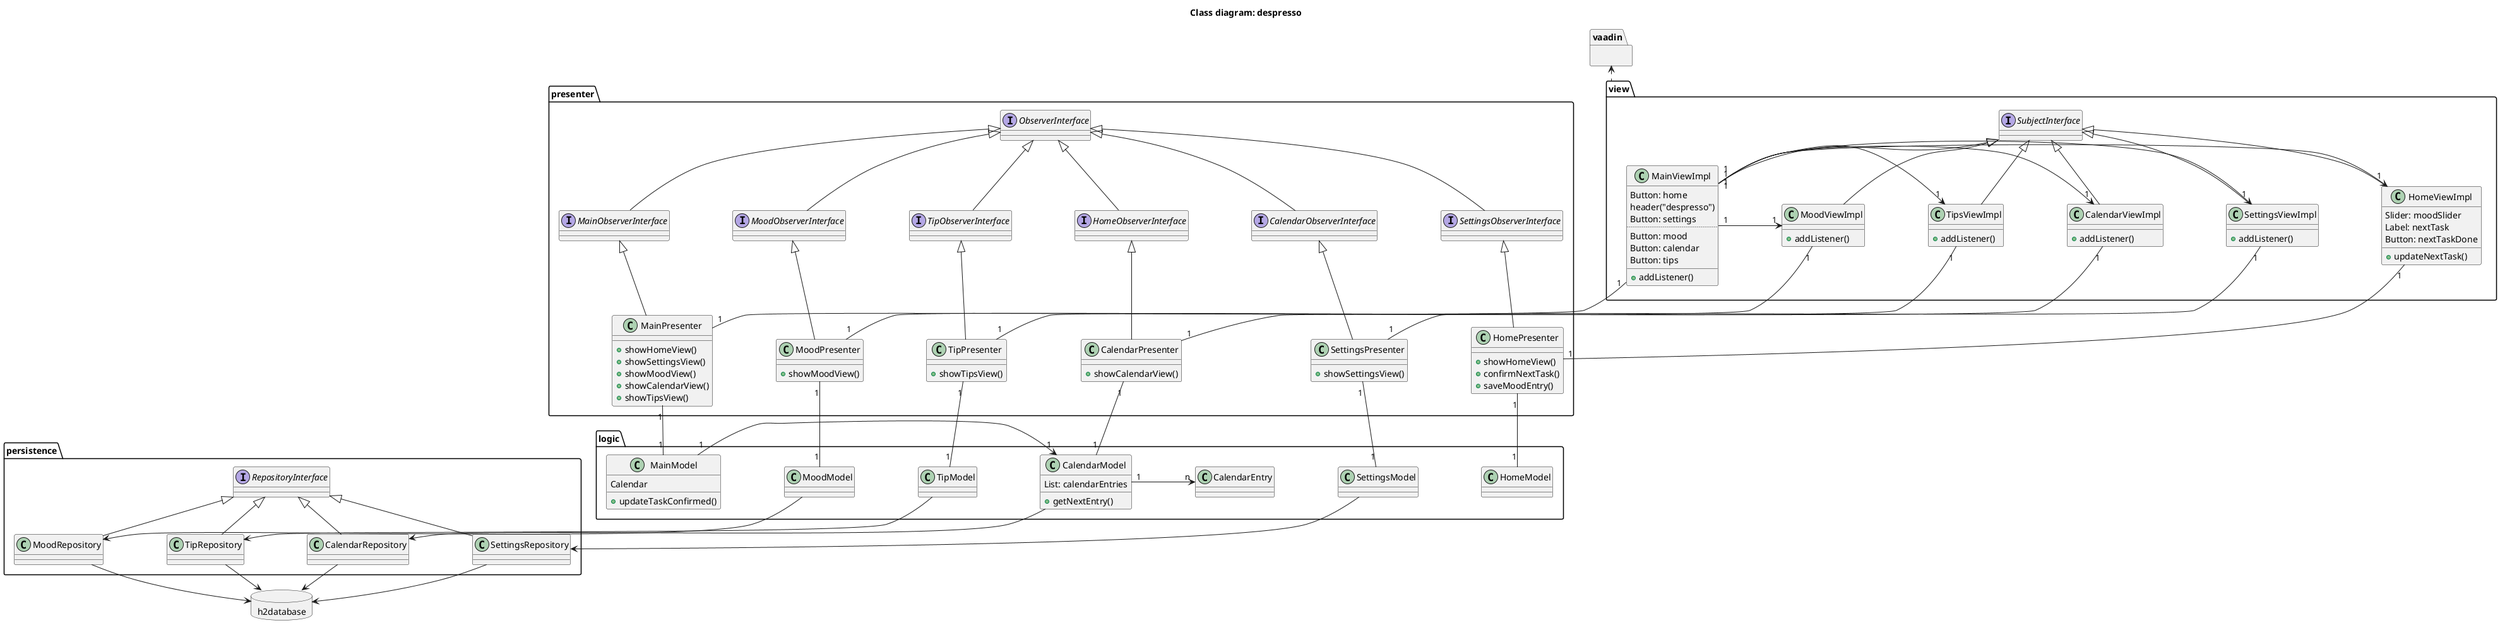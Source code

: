 @startuml

skinparam nodesep 100
skinparam ranksep 40

title Class diagram: despresso

/' Define the class details'/

package vaadin {
}

package view {
    interface SubjectInterface

    class SettingsViewImpl {
    + addListener()
    }
    class CalendarViewImpl {
    + addListener()
    }
    class MoodViewImpl {
    + addListener()
    }
    class TipsViewImpl {
    + addListener()
    }
    class HomeViewImpl {
        Slider: moodSlider
        Label: nextTask
        Button: nextTaskDone
        + updateNextTask()
        }
    class MainViewImpl {
        Button: home
        header("despresso")
        Button: settings
        ..
        Button: mood
        Button: calendar
        Button: tips
        __
        + addListener()
        }
}

package presenter {
    interface ObserverInterface
    interface MoodObserverInterface
    interface TipObserverInterface
    interface MainObserverInterface
    interface CalendarObserverInterface
    interface SettingsObserverInterface
    interface HomeObserverInterface

    class MainPresenter{
    + showHomeView()
    + showSettingsView()
    + showMoodView()
    + showCalendarView()
    + showTipsView()
    }

    class HomePresenter {
    + showHomeView()
    + confirmNextTask()
    + saveMoodEntry()
    }

    class SettingsPresenter {
    + showSettingsView()
    }
    class CalendarPresenter {
    + showCalendarView()
    }
    class TipPresenter {
    + showTipsView()
    }
    class MoodPresenter {
    + showMoodView()
    }
}

package logic {
    class MainModel {
    Calendar
    + updateTaskConfirmed()
    }

    class CalendarModel {
    List: calendarEntries
    + getNextEntry()
    }

    class MoodModel

    class TipModel

    class SettingsModel

    class HomeModel

    class CalendarEntry
}

package persistence {

    interface RepositoryInterface

    class TipRepository

    class CalendarRepository

    class MoodRepository

    class SettingsRepository

}
  package h2database <<Database>> {
    }



/' Define relations'/

vaadin <.. view

/' Presenter - View'/
MainPresenter "1" -- "1" MainViewImpl
SettingsViewImpl "1" -- "1" SettingsPresenter
HomeViewImpl "1" -- "1" HomePresenter
TipsViewImpl "1" -- "1" TipPresenter
CalendarViewImpl "1" -- "1" CalendarPresenter
MoodViewImpl "1" -- "1" MoodPresenter

/' View - View'/
MainViewImpl "1" -> "1" HomeViewImpl
MainViewImpl "1" -> "1" SettingsViewImpl
MainViewImpl "1" -> "1" CalendarViewImpl
MainViewImpl "1" -> "1" TipsViewImpl
MainViewImpl "1" -> "1" MoodViewImpl

/' Presenter - Model'/
MainPresenter "1" -- "1" MainModel
TipPresenter "1" -- "1" TipModel
MoodPresenter "1" -- "1" MoodModel
SettingsPresenter "1" -- "1" SettingsModel
HomePresenter "1" -- "1" HomeModel
CalendarPresenter "1" -- "1" CalendarModel


CalendarModel "1" -> "n" CalendarEntry

MainModel "1" -> "1" CalendarModel

SubjectInterface <|-- MainViewImpl
SubjectInterface <|-- MoodViewImpl
SubjectInterface <|-- TipsViewImpl
SubjectInterface <|-- CalendarViewImpl
SubjectInterface <|-- SettingsViewImpl
SubjectInterface <|-- HomeViewImpl


ObserverInterface <|-- MainObserverInterface
ObserverInterface <|-- MoodObserverInterface
ObserverInterface <|-- TipObserverInterface
ObserverInterface <|-- HomeObserverInterface
ObserverInterface <|-- CalendarObserverInterface
ObserverInterface <|-- SettingsObserverInterface

MainObserverInterface <|-- MainPresenter
MoodObserverInterface <|-- MoodPresenter
TipObserverInterface <|-- TipPresenter
HomeObserverInterface <|-- CalendarPresenter
CalendarObserverInterface <|-- SettingsPresenter
SettingsObserverInterface <|-- HomePresenter

/' Persistence '/
RepositoryInterface <|-- TipRepository
RepositoryInterface <|-- CalendarRepository
RepositoryInterface <|-- MoodRepository
RepositoryInterface <|-- SettingsRepository

SettingsModel --> SettingsRepository
TipModel --> TipRepository
MoodModel --> MoodRepository
CalendarModel --> CalendarRepository

CalendarRepository --> h2database
SettingsRepository --> h2database
MoodRepository --> h2database
TipRepository --> h2database

@enduml